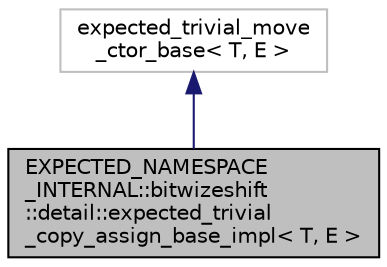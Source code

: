 digraph "EXPECTED_NAMESPACE_INTERNAL::bitwizeshift::detail::expected_trivial_copy_assign_base_impl&lt; T, E &gt;"
{
  edge [fontname="Helvetica",fontsize="10",labelfontname="Helvetica",labelfontsize="10"];
  node [fontname="Helvetica",fontsize="10",shape=record];
  Node0 [label="EXPECTED_NAMESPACE\l_INTERNAL::bitwizeshift\l::detail::expected_trivial\l_copy_assign_base_impl\< T, E \>",height=0.2,width=0.4,color="black", fillcolor="grey75", style="filled", fontcolor="black"];
  Node1 -> Node0 [dir="back",color="midnightblue",fontsize="10",style="solid",fontname="Helvetica"];
  Node1 [label="expected_trivial_move\l_ctor_base\< T, E \>",height=0.2,width=0.4,color="grey75", fillcolor="white", style="filled"];
}
